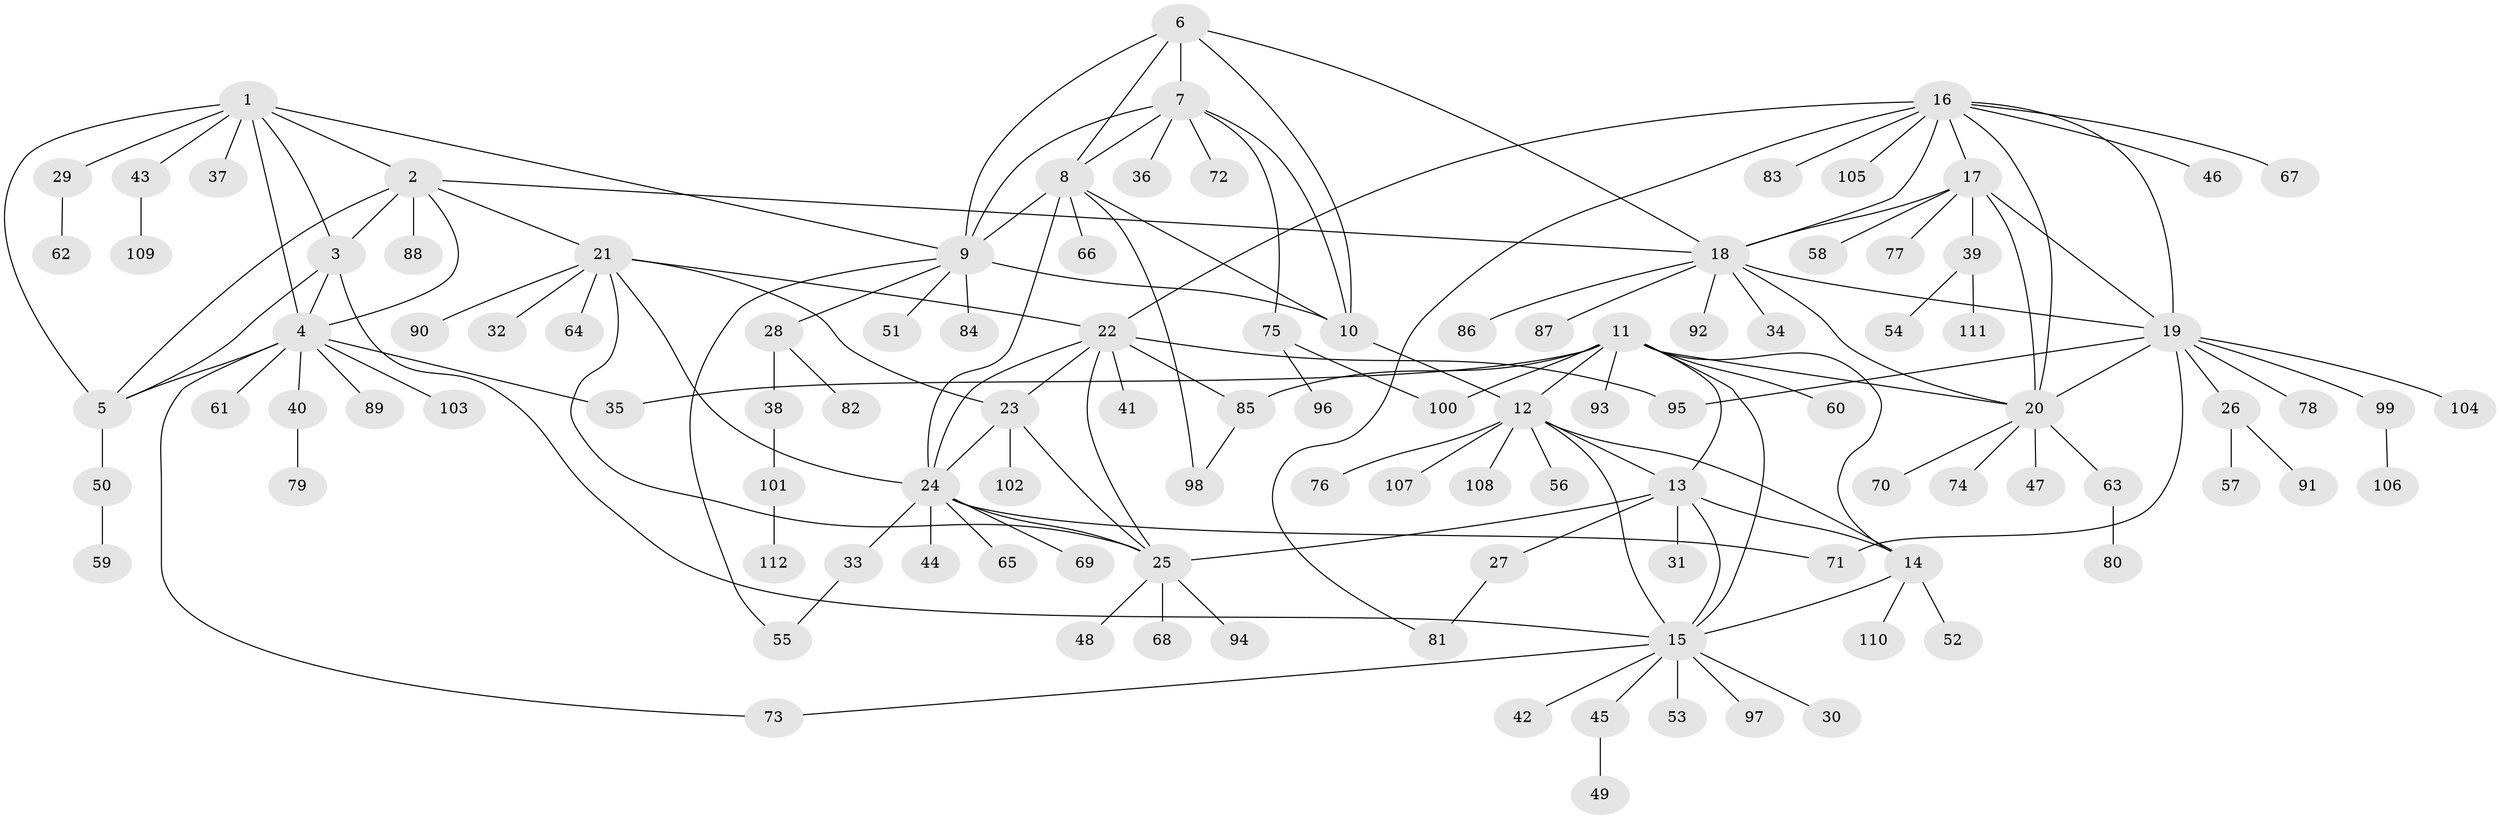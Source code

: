 // Generated by graph-tools (version 1.1) at 2025/11/02/27/25 16:11:37]
// undirected, 112 vertices, 156 edges
graph export_dot {
graph [start="1"]
  node [color=gray90,style=filled];
  1;
  2;
  3;
  4;
  5;
  6;
  7;
  8;
  9;
  10;
  11;
  12;
  13;
  14;
  15;
  16;
  17;
  18;
  19;
  20;
  21;
  22;
  23;
  24;
  25;
  26;
  27;
  28;
  29;
  30;
  31;
  32;
  33;
  34;
  35;
  36;
  37;
  38;
  39;
  40;
  41;
  42;
  43;
  44;
  45;
  46;
  47;
  48;
  49;
  50;
  51;
  52;
  53;
  54;
  55;
  56;
  57;
  58;
  59;
  60;
  61;
  62;
  63;
  64;
  65;
  66;
  67;
  68;
  69;
  70;
  71;
  72;
  73;
  74;
  75;
  76;
  77;
  78;
  79;
  80;
  81;
  82;
  83;
  84;
  85;
  86;
  87;
  88;
  89;
  90;
  91;
  92;
  93;
  94;
  95;
  96;
  97;
  98;
  99;
  100;
  101;
  102;
  103;
  104;
  105;
  106;
  107;
  108;
  109;
  110;
  111;
  112;
  1 -- 2;
  1 -- 3;
  1 -- 4;
  1 -- 5;
  1 -- 9;
  1 -- 29;
  1 -- 37;
  1 -- 43;
  2 -- 3;
  2 -- 4;
  2 -- 5;
  2 -- 18;
  2 -- 21;
  2 -- 88;
  3 -- 4;
  3 -- 5;
  3 -- 15;
  4 -- 5;
  4 -- 35;
  4 -- 40;
  4 -- 61;
  4 -- 73;
  4 -- 89;
  4 -- 103;
  5 -- 50;
  6 -- 7;
  6 -- 8;
  6 -- 9;
  6 -- 10;
  6 -- 18;
  7 -- 8;
  7 -- 9;
  7 -- 10;
  7 -- 36;
  7 -- 72;
  7 -- 75;
  8 -- 9;
  8 -- 10;
  8 -- 24;
  8 -- 66;
  8 -- 98;
  9 -- 10;
  9 -- 28;
  9 -- 51;
  9 -- 55;
  9 -- 84;
  10 -- 12;
  11 -- 12;
  11 -- 13;
  11 -- 14;
  11 -- 15;
  11 -- 20;
  11 -- 35;
  11 -- 60;
  11 -- 85;
  11 -- 93;
  11 -- 100;
  12 -- 13;
  12 -- 14;
  12 -- 15;
  12 -- 56;
  12 -- 76;
  12 -- 107;
  12 -- 108;
  13 -- 14;
  13 -- 15;
  13 -- 25;
  13 -- 27;
  13 -- 31;
  14 -- 15;
  14 -- 52;
  14 -- 110;
  15 -- 30;
  15 -- 42;
  15 -- 45;
  15 -- 53;
  15 -- 73;
  15 -- 97;
  16 -- 17;
  16 -- 18;
  16 -- 19;
  16 -- 20;
  16 -- 22;
  16 -- 46;
  16 -- 67;
  16 -- 81;
  16 -- 83;
  16 -- 105;
  17 -- 18;
  17 -- 19;
  17 -- 20;
  17 -- 39;
  17 -- 58;
  17 -- 77;
  18 -- 19;
  18 -- 20;
  18 -- 34;
  18 -- 86;
  18 -- 87;
  18 -- 92;
  19 -- 20;
  19 -- 26;
  19 -- 71;
  19 -- 78;
  19 -- 95;
  19 -- 99;
  19 -- 104;
  20 -- 47;
  20 -- 63;
  20 -- 70;
  20 -- 74;
  21 -- 22;
  21 -- 23;
  21 -- 24;
  21 -- 25;
  21 -- 32;
  21 -- 64;
  21 -- 90;
  22 -- 23;
  22 -- 24;
  22 -- 25;
  22 -- 41;
  22 -- 85;
  22 -- 95;
  23 -- 24;
  23 -- 25;
  23 -- 102;
  24 -- 25;
  24 -- 33;
  24 -- 44;
  24 -- 65;
  24 -- 69;
  24 -- 71;
  25 -- 48;
  25 -- 68;
  25 -- 94;
  26 -- 57;
  26 -- 91;
  27 -- 81;
  28 -- 38;
  28 -- 82;
  29 -- 62;
  33 -- 55;
  38 -- 101;
  39 -- 54;
  39 -- 111;
  40 -- 79;
  43 -- 109;
  45 -- 49;
  50 -- 59;
  63 -- 80;
  75 -- 96;
  75 -- 100;
  85 -- 98;
  99 -- 106;
  101 -- 112;
}
